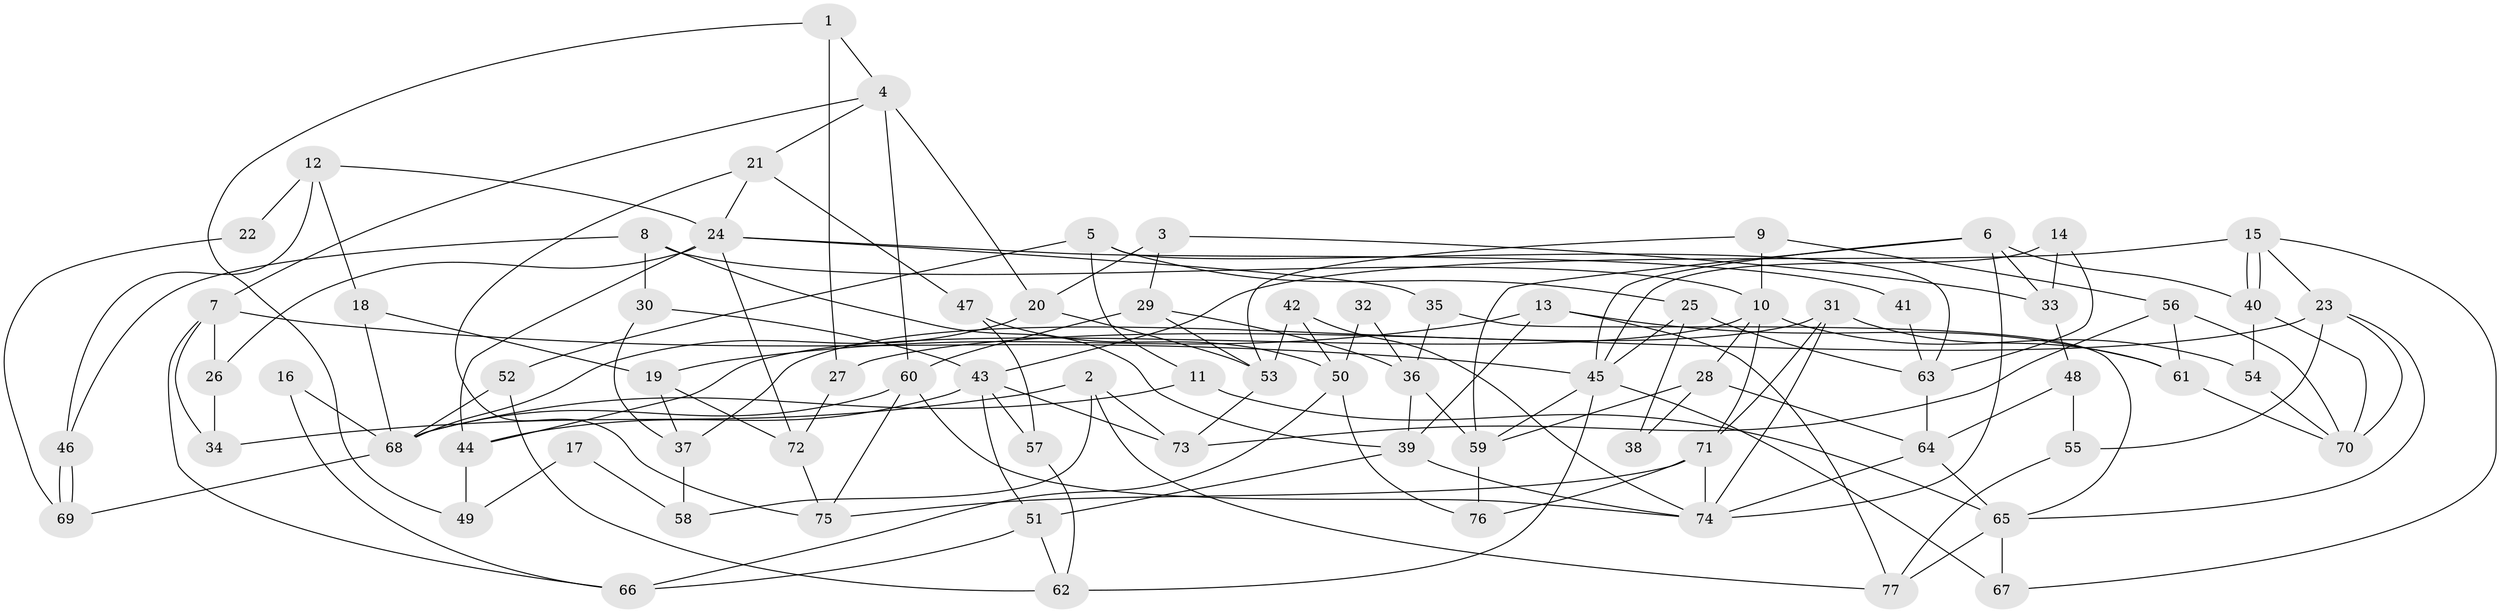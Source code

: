 // Generated by graph-tools (version 1.1) at 2025/02/03/09/25 03:02:13]
// undirected, 77 vertices, 154 edges
graph export_dot {
graph [start="1"]
  node [color=gray90,style=filled];
  1;
  2;
  3;
  4;
  5;
  6;
  7;
  8;
  9;
  10;
  11;
  12;
  13;
  14;
  15;
  16;
  17;
  18;
  19;
  20;
  21;
  22;
  23;
  24;
  25;
  26;
  27;
  28;
  29;
  30;
  31;
  32;
  33;
  34;
  35;
  36;
  37;
  38;
  39;
  40;
  41;
  42;
  43;
  44;
  45;
  46;
  47;
  48;
  49;
  50;
  51;
  52;
  53;
  54;
  55;
  56;
  57;
  58;
  59;
  60;
  61;
  62;
  63;
  64;
  65;
  66;
  67;
  68;
  69;
  70;
  71;
  72;
  73;
  74;
  75;
  76;
  77;
  1 -- 4;
  1 -- 27;
  1 -- 49;
  2 -- 73;
  2 -- 34;
  2 -- 58;
  2 -- 77;
  3 -- 33;
  3 -- 20;
  3 -- 29;
  4 -- 7;
  4 -- 21;
  4 -- 20;
  4 -- 60;
  5 -- 25;
  5 -- 11;
  5 -- 52;
  5 -- 63;
  6 -- 45;
  6 -- 33;
  6 -- 40;
  6 -- 59;
  6 -- 74;
  7 -- 45;
  7 -- 66;
  7 -- 26;
  7 -- 34;
  8 -- 39;
  8 -- 10;
  8 -- 30;
  8 -- 46;
  9 -- 53;
  9 -- 56;
  9 -- 10;
  10 -- 71;
  10 -- 28;
  10 -- 44;
  10 -- 54;
  11 -- 65;
  11 -- 68;
  12 -- 24;
  12 -- 46;
  12 -- 18;
  12 -- 22;
  13 -- 39;
  13 -- 61;
  13 -- 19;
  13 -- 77;
  14 -- 63;
  14 -- 45;
  14 -- 33;
  15 -- 23;
  15 -- 40;
  15 -- 40;
  15 -- 43;
  15 -- 67;
  16 -- 68;
  16 -- 66;
  17 -- 49;
  17 -- 58;
  18 -- 68;
  18 -- 19;
  19 -- 37;
  19 -- 72;
  20 -- 53;
  20 -- 68;
  21 -- 24;
  21 -- 75;
  21 -- 47;
  22 -- 69;
  23 -- 70;
  23 -- 65;
  23 -- 27;
  23 -- 55;
  24 -- 72;
  24 -- 44;
  24 -- 26;
  24 -- 35;
  24 -- 41;
  25 -- 45;
  25 -- 63;
  25 -- 38;
  26 -- 34;
  27 -- 72;
  28 -- 59;
  28 -- 38;
  28 -- 64;
  29 -- 60;
  29 -- 36;
  29 -- 53;
  30 -- 43;
  30 -- 37;
  31 -- 74;
  31 -- 37;
  31 -- 61;
  31 -- 71;
  32 -- 36;
  32 -- 50;
  33 -- 48;
  35 -- 65;
  35 -- 36;
  36 -- 39;
  36 -- 59;
  37 -- 58;
  39 -- 74;
  39 -- 51;
  40 -- 54;
  40 -- 70;
  41 -- 63;
  42 -- 74;
  42 -- 50;
  42 -- 53;
  43 -- 73;
  43 -- 44;
  43 -- 51;
  43 -- 57;
  44 -- 49;
  45 -- 67;
  45 -- 59;
  45 -- 62;
  46 -- 69;
  46 -- 69;
  47 -- 57;
  47 -- 50;
  48 -- 55;
  48 -- 64;
  50 -- 76;
  50 -- 66;
  51 -- 62;
  51 -- 66;
  52 -- 62;
  52 -- 68;
  53 -- 73;
  54 -- 70;
  55 -- 77;
  56 -- 70;
  56 -- 61;
  56 -- 73;
  57 -- 62;
  59 -- 76;
  60 -- 68;
  60 -- 74;
  60 -- 75;
  61 -- 70;
  63 -- 64;
  64 -- 74;
  64 -- 65;
  65 -- 77;
  65 -- 67;
  68 -- 69;
  71 -- 74;
  71 -- 75;
  71 -- 76;
  72 -- 75;
}
